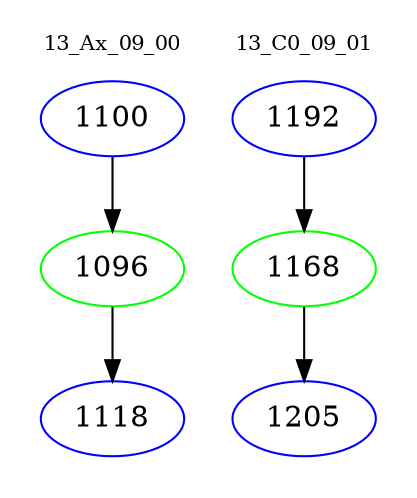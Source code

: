 digraph{
subgraph cluster_0 {
color = white
label = "13_Ax_09_00";
fontsize=10;
T0_1100 [label="1100", color="blue"]
T0_1100 -> T0_1096 [color="black"]
T0_1096 [label="1096", color="green"]
T0_1096 -> T0_1118 [color="black"]
T0_1118 [label="1118", color="blue"]
}
subgraph cluster_1 {
color = white
label = "13_C0_09_01";
fontsize=10;
T1_1192 [label="1192", color="blue"]
T1_1192 -> T1_1168 [color="black"]
T1_1168 [label="1168", color="green"]
T1_1168 -> T1_1205 [color="black"]
T1_1205 [label="1205", color="blue"]
}
}
